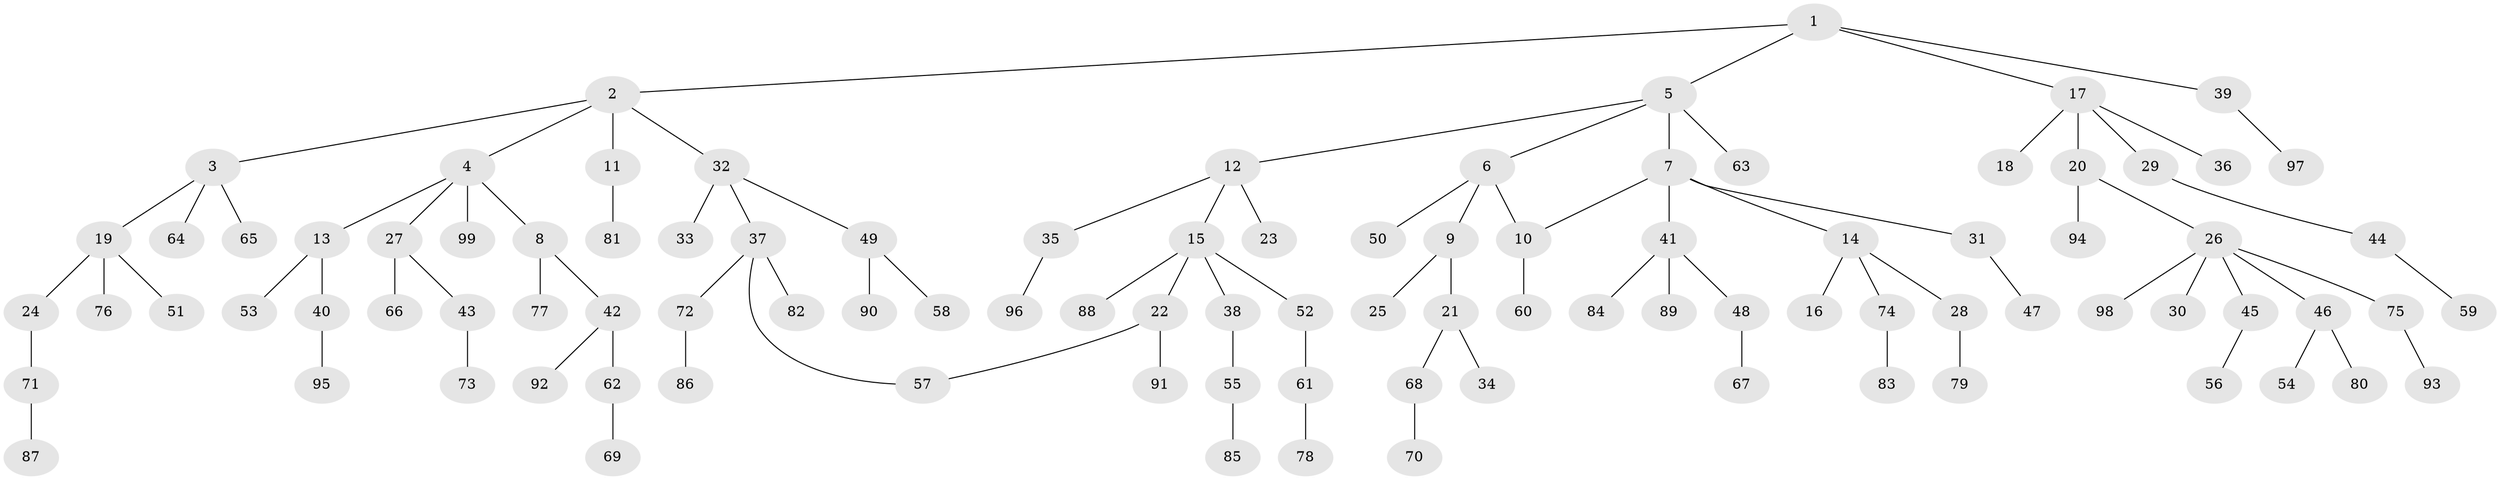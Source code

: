 // coarse degree distribution, {7: 0.028169014084507043, 5: 0.028169014084507043, 3: 0.1267605633802817, 4: 0.07042253521126761, 6: 0.028169014084507043, 2: 0.14084507042253522, 1: 0.5774647887323944}
// Generated by graph-tools (version 1.1) at 2025/41/03/06/25 10:41:28]
// undirected, 99 vertices, 100 edges
graph export_dot {
graph [start="1"]
  node [color=gray90,style=filled];
  1;
  2;
  3;
  4;
  5;
  6;
  7;
  8;
  9;
  10;
  11;
  12;
  13;
  14;
  15;
  16;
  17;
  18;
  19;
  20;
  21;
  22;
  23;
  24;
  25;
  26;
  27;
  28;
  29;
  30;
  31;
  32;
  33;
  34;
  35;
  36;
  37;
  38;
  39;
  40;
  41;
  42;
  43;
  44;
  45;
  46;
  47;
  48;
  49;
  50;
  51;
  52;
  53;
  54;
  55;
  56;
  57;
  58;
  59;
  60;
  61;
  62;
  63;
  64;
  65;
  66;
  67;
  68;
  69;
  70;
  71;
  72;
  73;
  74;
  75;
  76;
  77;
  78;
  79;
  80;
  81;
  82;
  83;
  84;
  85;
  86;
  87;
  88;
  89;
  90;
  91;
  92;
  93;
  94;
  95;
  96;
  97;
  98;
  99;
  1 -- 2;
  1 -- 5;
  1 -- 17;
  1 -- 39;
  2 -- 3;
  2 -- 4;
  2 -- 11;
  2 -- 32;
  3 -- 19;
  3 -- 64;
  3 -- 65;
  4 -- 8;
  4 -- 13;
  4 -- 27;
  4 -- 99;
  5 -- 6;
  5 -- 7;
  5 -- 12;
  5 -- 63;
  6 -- 9;
  6 -- 10;
  6 -- 50;
  7 -- 14;
  7 -- 31;
  7 -- 41;
  7 -- 10;
  8 -- 42;
  8 -- 77;
  9 -- 21;
  9 -- 25;
  10 -- 60;
  11 -- 81;
  12 -- 15;
  12 -- 23;
  12 -- 35;
  13 -- 40;
  13 -- 53;
  14 -- 16;
  14 -- 28;
  14 -- 74;
  15 -- 22;
  15 -- 38;
  15 -- 52;
  15 -- 88;
  17 -- 18;
  17 -- 20;
  17 -- 29;
  17 -- 36;
  19 -- 24;
  19 -- 51;
  19 -- 76;
  20 -- 26;
  20 -- 94;
  21 -- 34;
  21 -- 68;
  22 -- 57;
  22 -- 91;
  24 -- 71;
  26 -- 30;
  26 -- 45;
  26 -- 46;
  26 -- 75;
  26 -- 98;
  27 -- 43;
  27 -- 66;
  28 -- 79;
  29 -- 44;
  31 -- 47;
  32 -- 33;
  32 -- 37;
  32 -- 49;
  35 -- 96;
  37 -- 72;
  37 -- 82;
  37 -- 57;
  38 -- 55;
  39 -- 97;
  40 -- 95;
  41 -- 48;
  41 -- 84;
  41 -- 89;
  42 -- 62;
  42 -- 92;
  43 -- 73;
  44 -- 59;
  45 -- 56;
  46 -- 54;
  46 -- 80;
  48 -- 67;
  49 -- 58;
  49 -- 90;
  52 -- 61;
  55 -- 85;
  61 -- 78;
  62 -- 69;
  68 -- 70;
  71 -- 87;
  72 -- 86;
  74 -- 83;
  75 -- 93;
}
